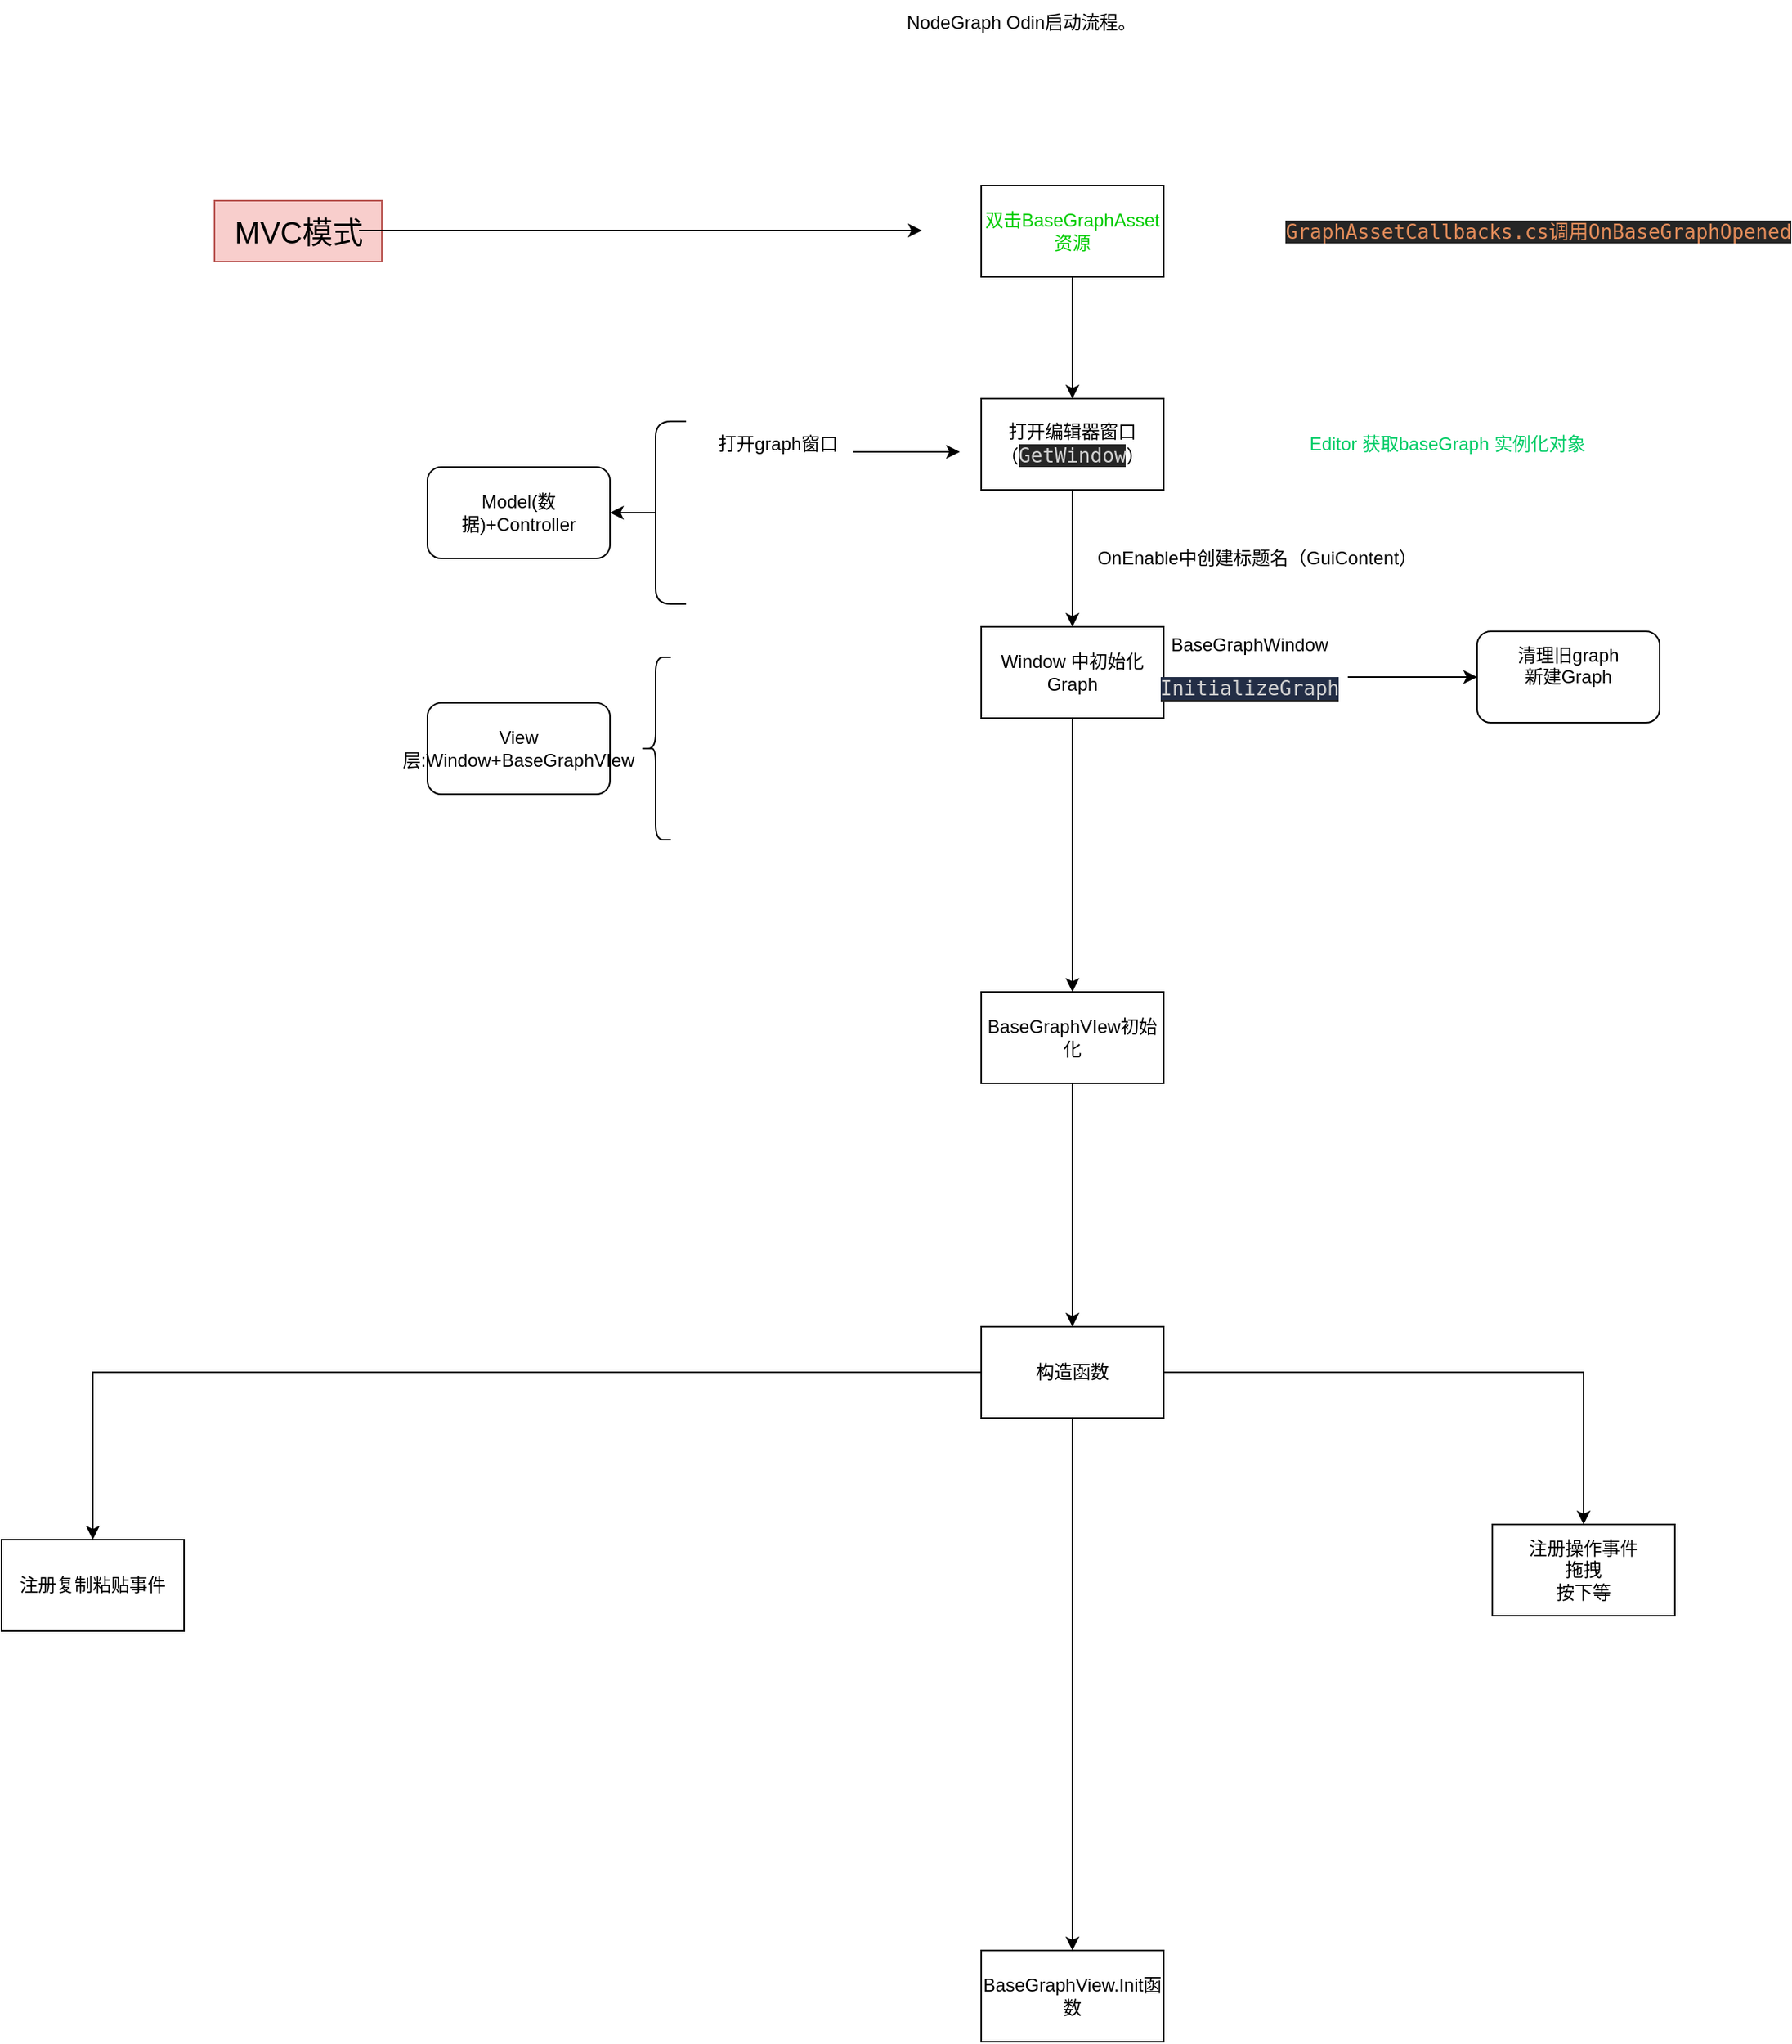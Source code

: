 <mxfile version="24.7.16">
  <diagram name="第 1 页" id="OO1TLde0dCsjLa8SdZiL">
    <mxGraphModel dx="2853" dy="1141" grid="1" gridSize="10" guides="1" tooltips="1" connect="1" arrows="1" fold="1" page="1" pageScale="1" pageWidth="827" pageHeight="1169" math="0" shadow="0">
      <root>
        <mxCell id="0" />
        <mxCell id="1" parent="0" />
        <mxCell id="Ei0sEv7M4mOG_GoOcvCt-5" value="" style="edgeStyle=orthogonalEdgeStyle;rounded=0;orthogonalLoop=1;jettySize=auto;html=1;" parent="1" source="Ei0sEv7M4mOG_GoOcvCt-2" target="Ei0sEv7M4mOG_GoOcvCt-4" edge="1">
          <mxGeometry relative="1" as="geometry" />
        </mxCell>
        <mxCell id="Ei0sEv7M4mOG_GoOcvCt-2" value="&lt;font style=&quot;--darkreader-inline-color: #6aff5b;&quot; data-darkreader-inline-color=&quot;&quot; color=&quot;#00cc00&quot;&gt;双击BaseGraphAsset资源&lt;/font&gt;" style="whiteSpace=wrap;html=1;" parent="1" vertex="1">
          <mxGeometry x="294" y="200" width="120" height="60" as="geometry" />
        </mxCell>
        <mxCell id="Ei0sEv7M4mOG_GoOcvCt-3" value="NodeGraph Odin启动流程。" style="text;html=1;align=center;verticalAlign=middle;resizable=0;points=[];autosize=1;strokeColor=none;fillColor=none;" parent="1" vertex="1">
          <mxGeometry x="235" y="78" width="170" height="30" as="geometry" />
        </mxCell>
        <mxCell id="Ei0sEv7M4mOG_GoOcvCt-4" value="打开编辑器窗口（&lt;span data-darkreader-inline-color=&quot;&quot; data-darkreader-inline-bgcolor=&quot;&quot; style=&quot;background-color: rgb(38, 38, 38); color: rgb(208, 208, 208); font-family: &amp;quot;JetBrains Mono&amp;quot;, monospace; font-size: 9.8pt; --darkreader-inline-bgcolor: #212221; --darkreader-inline-color: #e2d8c8;&quot;&gt;GetWindow&lt;/span&gt;&lt;span data-darkreader-inline-color=&quot;&quot; data-darkreader-inline-bgcolor=&quot;&quot; style=&quot;background-color: initial; color: rgb(0, 0, 0); --darkreader-inline-bgcolor: initial; --darkreader-inline-color: #fffbec;&quot;&gt;）&lt;/span&gt;" style="whiteSpace=wrap;html=1;" parent="1" vertex="1">
          <mxGeometry x="294" y="340" width="120" height="60" as="geometry" />
        </mxCell>
        <mxCell id="Ei0sEv7M4mOG_GoOcvCt-7" value="&lt;blockquote data-darkreader-inline-border-left=&quot;&quot; data-darkreader-inline-border-bottom=&quot;&quot; data-darkreader-inline-border-right=&quot;&quot; data-darkreader-inline-border-top=&quot;&quot; style=&quot;margin: 0px 0px 0px 40px; border: none; padding: 0px; --darkreader-inline-border-top: none; --darkreader-inline-border-right: none; --darkreader-inline-border-bottom: none; --darkreader-inline-border-left: none;&quot;&gt;&lt;pre data-darkreader-inline-bgcolor=&quot;&quot; style=&quot;background-color: rgb(38, 38, 38); font-family: &amp;quot;JetBrains Mono&amp;quot;, monospace; font-size: 9.8pt; --darkreader-inline-bgcolor: #212221;&quot;&gt;&lt;font style=&quot;--darkreader-inline-color: #eaa273;&quot; data-darkreader-inline-color=&quot;&quot; color=&quot;#e28c5a&quot;&gt;GraphAssetCallbacks.cs调用OnBaseGraphOpened&lt;/font&gt;&lt;/pre&gt;&lt;/blockquote&gt;" style="text;html=1;align=center;verticalAlign=middle;resizable=0;points=[];autosize=1;strokeColor=none;fillColor=none;" parent="1" vertex="1">
          <mxGeometry x="460" y="200" width="360" height="60" as="geometry" />
        </mxCell>
        <mxCell id="Ei0sEv7M4mOG_GoOcvCt-8" value="&lt;font color=&quot;#00cc66&quot; data-darkreader-inline-bgcolor=&quot;&quot; style=&quot;--darkreader-inline-color: #6effab; --darkreader-inline-bgcolor: transparent; background-color: transparent;&quot; data-darkreader-inline-color=&quot;&quot;&gt;Editor 获取baseGraph 实例化对象&lt;/font&gt;" style="text;html=1;align=center;verticalAlign=middle;resizable=0;points=[];autosize=1;strokeColor=none;fillColor=none;" parent="1" vertex="1">
          <mxGeometry x="500" y="355" width="200" height="30" as="geometry" />
        </mxCell>
        <mxCell id="wLpIXTkx87mUT47hCbSt-2" value="打开graph窗口" style="text;html=1;align=center;verticalAlign=middle;resizable=0;points=[];autosize=1;strokeColor=none;fillColor=none;" parent="1" vertex="1">
          <mxGeometry x="110" y="355" width="100" height="30" as="geometry" />
        </mxCell>
        <mxCell id="wLpIXTkx87mUT47hCbSt-3" value="" style="endArrow=classic;html=1;rounded=0;" parent="1" edge="1">
          <mxGeometry width="50" height="50" relative="1" as="geometry">
            <mxPoint x="210" y="375" as="sourcePoint" />
            <mxPoint x="280" y="375" as="targetPoint" />
          </mxGeometry>
        </mxCell>
        <mxCell id="yoeVAQgyyT35nLFTbCaf-5" value="" style="edgeStyle=orthogonalEdgeStyle;rounded=0;orthogonalLoop=1;jettySize=auto;html=1;" edge="1" parent="1" source="wLpIXTkx87mUT47hCbSt-4" target="yoeVAQgyyT35nLFTbCaf-4">
          <mxGeometry relative="1" as="geometry" />
        </mxCell>
        <mxCell id="wLpIXTkx87mUT47hCbSt-4" value="Window 中初始化Grap&lt;span data-darkreader-inline-color=&quot;&quot; data-darkreader-inline-bgcolor=&quot;&quot; style=&quot;background-color: initial; color: rgb(0, 0, 0); --darkreader-inline-bgcolor: initial; --darkreader-inline-color: #fffbec;&quot;&gt;h&lt;/span&gt;" style="whiteSpace=wrap;html=1;" parent="1" vertex="1">
          <mxGeometry x="294" y="490" width="120" height="60" as="geometry" />
        </mxCell>
        <mxCell id="wLpIXTkx87mUT47hCbSt-5" value="" style="endArrow=classic;html=1;rounded=0;exitX=0.5;exitY=1;exitDx=0;exitDy=0;" parent="1" source="Ei0sEv7M4mOG_GoOcvCt-4" target="wLpIXTkx87mUT47hCbSt-4" edge="1">
          <mxGeometry width="50" height="50" relative="1" as="geometry">
            <mxPoint x="360" y="410" as="sourcePoint" />
            <mxPoint x="400" y="350" as="targetPoint" />
          </mxGeometry>
        </mxCell>
        <mxCell id="wLpIXTkx87mUT47hCbSt-6" value="OnEnable中创建标题名（GuiContent）" style="text;html=1;align=center;verticalAlign=middle;resizable=0;points=[];autosize=1;strokeColor=none;fillColor=none;" parent="1" vertex="1">
          <mxGeometry x="360" y="430" width="230" height="30" as="geometry" />
        </mxCell>
        <mxCell id="yoeVAQgyyT35nLFTbCaf-3" value="" style="edgeStyle=orthogonalEdgeStyle;rounded=0;orthogonalLoop=1;jettySize=auto;html=1;" edge="1" parent="1" source="yoeVAQgyyT35nLFTbCaf-1" target="yoeVAQgyyT35nLFTbCaf-2">
          <mxGeometry relative="1" as="geometry" />
        </mxCell>
        <mxCell id="yoeVAQgyyT35nLFTbCaf-1" value="BaseGraphWindow&lt;div&gt;&lt;pre data-darkreader-inline-color=&quot;&quot; data-darkreader-inline-bgcolor=&quot;&quot; style=&quot;background-color: rgb(38, 38, 38); color: rgb(208, 208, 208); font-family: &amp;quot;JetBrains Mono&amp;quot;, monospace; font-size: 9.8pt; --darkreader-inline-bgcolor: #212221; --darkreader-inline-color: #e2d8c8;&quot;&gt;&lt;span data-darkreader-inline-bgcolor=&quot;&quot; style=&quot;background-color: rgb(35, 46, 70); --darkreader-inline-bgcolor: #222836;&quot;&gt;InitializeGraph&lt;/span&gt;&lt;/pre&gt;&lt;/div&gt;" style="text;html=1;align=center;verticalAlign=middle;resizable=0;points=[];autosize=1;strokeColor=none;fillColor=none;" vertex="1" parent="1">
          <mxGeometry x="405" y="488" width="130" height="70" as="geometry" />
        </mxCell>
        <mxCell id="yoeVAQgyyT35nLFTbCaf-2" value="&lt;div&gt;清理旧graph&lt;/div&gt;&lt;div&gt;新建Graph&lt;br&gt;&lt;/div&gt;&lt;div&gt;&lt;br&gt;&lt;/div&gt;" style="rounded=1;whiteSpace=wrap;html=1;" vertex="1" parent="1">
          <mxGeometry x="620" y="493" width="120" height="60" as="geometry" />
        </mxCell>
        <mxCell id="yoeVAQgyyT35nLFTbCaf-14" value="" style="edgeStyle=orthogonalEdgeStyle;rounded=0;orthogonalLoop=1;jettySize=auto;html=1;" edge="1" parent="1" source="yoeVAQgyyT35nLFTbCaf-4" target="yoeVAQgyyT35nLFTbCaf-13">
          <mxGeometry relative="1" as="geometry" />
        </mxCell>
        <mxCell id="yoeVAQgyyT35nLFTbCaf-4" value="BaseGraphVIew初始化" style="whiteSpace=wrap;html=1;" vertex="1" parent="1">
          <mxGeometry x="294" y="730" width="120" height="60" as="geometry" />
        </mxCell>
        <mxCell id="yoeVAQgyyT35nLFTbCaf-8" value="" style="edgeStyle=orthogonalEdgeStyle;rounded=0;orthogonalLoop=1;jettySize=auto;html=1;" edge="1" parent="1" source="yoeVAQgyyT35nLFTbCaf-6" target="yoeVAQgyyT35nLFTbCaf-7">
          <mxGeometry relative="1" as="geometry" />
        </mxCell>
        <mxCell id="yoeVAQgyyT35nLFTbCaf-6" value="" style="shape=curlyBracket;whiteSpace=wrap;html=1;rounded=1;labelPosition=left;verticalLabelPosition=middle;align=right;verticalAlign=middle;size=0;" vertex="1" parent="1">
          <mxGeometry x="80" y="355" width="20" height="120" as="geometry" />
        </mxCell>
        <mxCell id="yoeVAQgyyT35nLFTbCaf-7" value="Model(数据)+Controller" style="whiteSpace=wrap;html=1;align=center;rounded=1;" vertex="1" parent="1">
          <mxGeometry x="-70" y="385" width="120" height="60" as="geometry" />
        </mxCell>
        <mxCell id="yoeVAQgyyT35nLFTbCaf-9" value="MVC模式" style="text;html=1;align=center;verticalAlign=middle;resizable=0;points=[];autosize=1;strokeColor=#b85450;fillColor=#f8cecc;fontSize=20;" vertex="1" parent="1">
          <mxGeometry x="-210" y="210" width="110" height="40" as="geometry" />
        </mxCell>
        <mxCell id="yoeVAQgyyT35nLFTbCaf-10" value="" style="endArrow=classic;html=1;rounded=0;" edge="1" parent="1">
          <mxGeometry width="50" height="50" relative="1" as="geometry">
            <mxPoint x="-115" y="229.5" as="sourcePoint" />
            <mxPoint x="255" y="229.5" as="targetPoint" />
          </mxGeometry>
        </mxCell>
        <mxCell id="yoeVAQgyyT35nLFTbCaf-11" value="" style="shape=curlyBracket;whiteSpace=wrap;html=1;rounded=1;labelPosition=left;verticalLabelPosition=middle;align=right;verticalAlign=middle;" vertex="1" parent="1">
          <mxGeometry x="70" y="510" width="20" height="120" as="geometry" />
        </mxCell>
        <mxCell id="yoeVAQgyyT35nLFTbCaf-12" value="View 层:Window+BaseGraphVIew" style="rounded=1;whiteSpace=wrap;html=1;" vertex="1" parent="1">
          <mxGeometry x="-70" y="540" width="120" height="60" as="geometry" />
        </mxCell>
        <mxCell id="yoeVAQgyyT35nLFTbCaf-16" value="" style="edgeStyle=orthogonalEdgeStyle;rounded=0;orthogonalLoop=1;jettySize=auto;html=1;" edge="1" parent="1" source="yoeVAQgyyT35nLFTbCaf-13" target="yoeVAQgyyT35nLFTbCaf-15">
          <mxGeometry relative="1" as="geometry" />
        </mxCell>
        <mxCell id="yoeVAQgyyT35nLFTbCaf-18" value="" style="edgeStyle=orthogonalEdgeStyle;rounded=0;orthogonalLoop=1;jettySize=auto;html=1;" edge="1" parent="1" source="yoeVAQgyyT35nLFTbCaf-13" target="yoeVAQgyyT35nLFTbCaf-17">
          <mxGeometry relative="1" as="geometry" />
        </mxCell>
        <mxCell id="yoeVAQgyyT35nLFTbCaf-20" value="" style="edgeStyle=orthogonalEdgeStyle;rounded=0;orthogonalLoop=1;jettySize=auto;html=1;" edge="1" parent="1" source="yoeVAQgyyT35nLFTbCaf-13" target="yoeVAQgyyT35nLFTbCaf-19">
          <mxGeometry relative="1" as="geometry" />
        </mxCell>
        <mxCell id="yoeVAQgyyT35nLFTbCaf-13" value="构造函数" style="whiteSpace=wrap;html=1;" vertex="1" parent="1">
          <mxGeometry x="294" y="950" width="120" height="60" as="geometry" />
        </mxCell>
        <mxCell id="yoeVAQgyyT35nLFTbCaf-15" value="注册复制粘贴事件" style="whiteSpace=wrap;html=1;" vertex="1" parent="1">
          <mxGeometry x="-350" y="1090" width="120" height="60" as="geometry" />
        </mxCell>
        <mxCell id="yoeVAQgyyT35nLFTbCaf-17" value="BaseGraphView.Init函数" style="whiteSpace=wrap;html=1;" vertex="1" parent="1">
          <mxGeometry x="294" y="1360" width="120" height="60" as="geometry" />
        </mxCell>
        <mxCell id="yoeVAQgyyT35nLFTbCaf-19" value="注册操作事件&lt;div&gt;拖拽&lt;/div&gt;&lt;div&gt;按下等&lt;/div&gt;" style="whiteSpace=wrap;html=1;" vertex="1" parent="1">
          <mxGeometry x="630" y="1080" width="120" height="60" as="geometry" />
        </mxCell>
      </root>
    </mxGraphModel>
  </diagram>
</mxfile>
